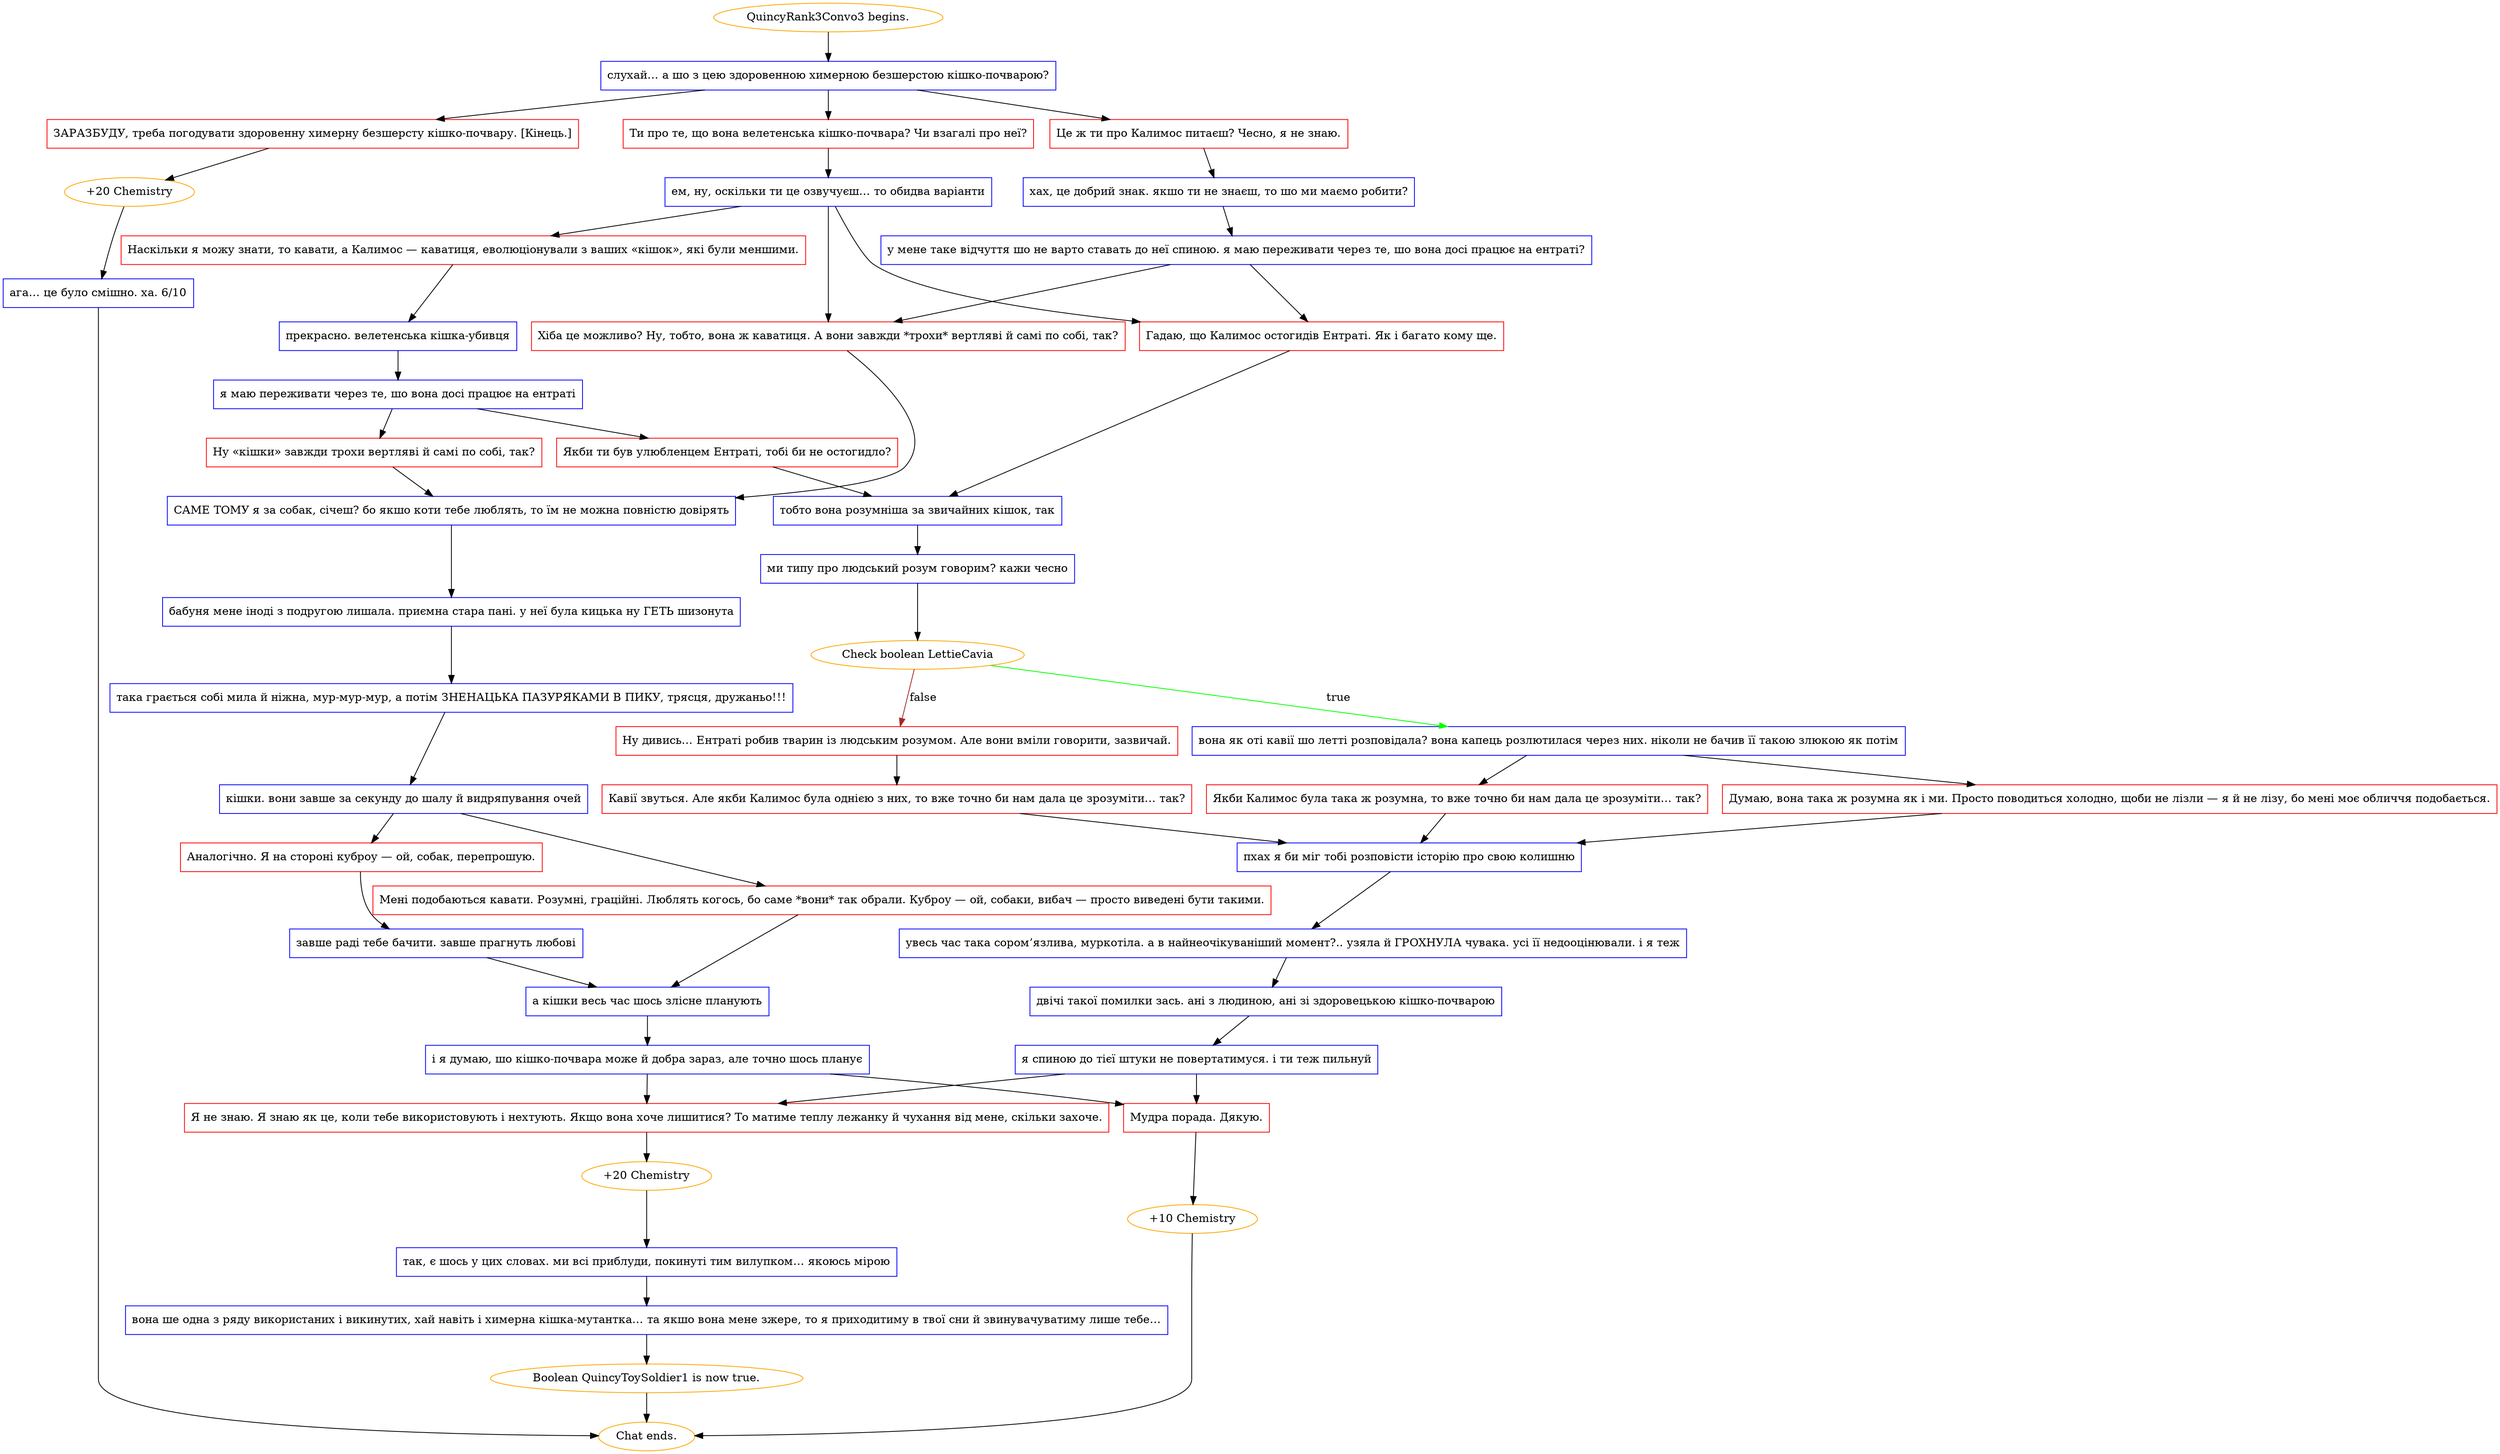 digraph {
	"QuincyRank3Convo3 begins." [color=orange];
		"QuincyRank3Convo3 begins." -> j774306635;
	j774306635 [label="слухай… а шо з цею здоровенною химерною безшерстою кішко-почварою?",shape=box,color=blue];
		j774306635 -> j3575339109;
		j774306635 -> j3807442232;
		j774306635 -> j4137124869;
	j3575339109 [label="Це ж ти про Калимос питаєш? Чесно, я не знаю.",shape=box,color=red];
		j3575339109 -> j3078752791;
	j3807442232 [label="Ти про те, що вона велетенська кішко-почвара? Чи взагалі про неї?",shape=box,color=red];
		j3807442232 -> j3984899390;
	j4137124869 [label="ЗАРАЗБУДУ, треба погодувати здоровенну химерну безшерсту кішко-почвару. [Кінець.]",shape=box,color=red];
		j4137124869 -> j3227840739;
	j3078752791 [label="хах, це добрий знак. якшо ти не знаєш, то шо ми маємо робити?",shape=box,color=blue];
		j3078752791 -> j3224535483;
	j3984899390 [label="ем, ну, оскільки ти це озвучуєш… то обидва варіанти",shape=box,color=blue];
		j3984899390 -> j3042463286;
		j3984899390 -> j3702082473;
		j3984899390 -> j3720168810;
	j3227840739 [label="+20 Chemistry",color=orange];
		j3227840739 -> j3543869953;
	j3224535483 [label="у мене таке відчуття шо не варто ставать до неї спиною. я маю переживати через те, шо вона досі працює на ентраті?",shape=box,color=blue];
		j3224535483 -> j3720168810;
		j3224535483 -> j3702082473;
	j3042463286 [label="Наскільки я можу знати, то кавати, а Калимос — каватиця, еволюціонували з ваших «кішок», які були меншими.",shape=box,color=red];
		j3042463286 -> j915293965;
	j3702082473 [label="Гадаю, що Калимос остогидів Ентраті. Як і багато кому ще.",shape=box,color=red];
		j3702082473 -> j4081174077;
	j3720168810 [label="Хіба це можливо? Ну, тобто, вона ж каватиця. А вони завжди *трохи* вертляві й самі по собі, так?",shape=box,color=red];
		j3720168810 -> j1466034563;
	j3543869953 [label="ага… це було смішно. ха. 6/10",shape=box,color=blue];
		j3543869953 -> "Chat ends.";
	j915293965 [label="прекрасно. велетенська кішка-убивця",shape=box,color=blue];
		j915293965 -> j1128721788;
	j4081174077 [label="тобто вона розумніша за звичайних кішок, так",shape=box,color=blue];
		j4081174077 -> j3710881957;
	j1466034563 [label="САМЕ ТОМУ я за собак, січеш? бо якшо коти тебе люблять, то їм не можна повністю довірять",shape=box,color=blue];
		j1466034563 -> j2719603817;
	"Chat ends." [color=orange];
	j1128721788 [label="я маю переживати через те, шо вона досі працює на ентраті",shape=box,color=blue];
		j1128721788 -> j841693060;
		j1128721788 -> j1002657761;
	j3710881957 [label="ми типу про людський розум говорим? кажи чесно",shape=box,color=blue];
		j3710881957 -> j86583382;
	j2719603817 [label="бабуня мене іноді з подругою лишала. приємна стара пані. у неї була кицька ну ГЕТЬ шизонута",shape=box,color=blue];
		j2719603817 -> j234065251;
	j841693060 [label="Ну «кішки» завжди трохи вертляві й самі по собі, так?",shape=box,color=red];
		j841693060 -> j1466034563;
	j1002657761 [label="Якби ти був улюбленцем Ентраті, тобі би не остогидло?",shape=box,color=red];
		j1002657761 -> j4081174077;
	j86583382 [label="Check boolean LettieCavia",color=orange];
		j86583382 -> j3977402853 [label=true,color=green];
		j86583382 -> j3460826639 [label=false,color=brown];
	j234065251 [label="така грається собі мила й ніжна, мур-мур-мур, а потім ЗНЕНАЦЬКА ПАЗУРЯКАМИ В ПИКУ, трясця, дружаньо!!!",shape=box,color=blue];
		j234065251 -> j4270043970;
	j3977402853 [label="вона як оті кавії шо летті розповідала? вона капець розлютилася через них. ніколи не бачив її такою злюкою як потім",shape=box,color=blue];
		j3977402853 -> j4284217865;
		j3977402853 -> j1992926262;
	j3460826639 [label="Ну дивись… Ентраті робив тварин із людським розумом. Але вони вміли говорити, зазвичай.",shape=box,color=red];
		j3460826639 -> j2627668437;
	j4270043970 [label="кішки. вони завше за секунду до шалу й видряпування очей",shape=box,color=blue];
		j4270043970 -> j3870376978;
		j4270043970 -> j672082236;
	j4284217865 [label="Думаю, вона така ж розумна як і ми. Просто поводиться холодно, щоби не лізли — я й не лізу, бо мені моє обличчя подобається.",shape=box,color=red];
		j4284217865 -> j1931752029;
	j1992926262 [label="Якби Калимос була така ж розумна, то вже точно би нам дала це зрозуміти… так?",shape=box,color=red];
		j1992926262 -> j1931752029;
	j2627668437 [label="Кавії звуться. Але якби Калимос була однією з них, то вже точно би нам дала це зрозуміти… так?",shape=box,color=red];
		j2627668437 -> j1931752029;
	j3870376978 [label="Мені подобаються кавати. Розумні, граційні. Люблять когось, бо саме *вони* так обрали. Куброу — ой, собаки, вибач — просто виведені бути такими.",shape=box,color=red];
		j3870376978 -> j682231159;
	j672082236 [label="Аналогічно. Я на стороні куброу — ой, собак, перепрошую.",shape=box,color=red];
		j672082236 -> j4072125093;
	j1931752029 [label="пхах я би міг тобі розповісти історію про свою колишню",shape=box,color=blue];
		j1931752029 -> j826918253;
	j682231159 [label="а кішки весь час шось злісне планують",shape=box,color=blue];
		j682231159 -> j2555366285;
	j4072125093 [label="завше раді тебе бачити. завше прагнуть любові",shape=box,color=blue];
		j4072125093 -> j682231159;
	j826918253 [label="увесь час така сором’язлива, муркотіла. а в найнеочікуваніший момент?.. узяла й ГРОХНУЛА чувака. усі її недооцінювали. і я теж",shape=box,color=blue];
		j826918253 -> j3502054971;
	j2555366285 [label="і я думаю, шо кішко-почвара може й добра зараз, але точно шось планує",shape=box,color=blue];
		j2555366285 -> j2198711422;
		j2555366285 -> j2772747130;
	j3502054971 [label="двічі такої помилки зась. ані з людиною, ані зі здоровецькою кішко-почварою",shape=box,color=blue];
		j3502054971 -> j3211732399;
	j2198711422 [label="Я не знаю. Я знаю як це, коли тебе використовують і нехтують. Якщо вона хоче лишитися? То матиме теплу лежанку й чухання від мене, скільки захоче.",shape=box,color=red];
		j2198711422 -> j2342090480;
	j2772747130 [label="Мудра порада. Дякую.",shape=box,color=red];
		j2772747130 -> j1933300832;
	j3211732399 [label="я спиною до тієї штуки не повертатимуся. і ти теж пильнуй",shape=box,color=blue];
		j3211732399 -> j2198711422;
		j3211732399 -> j2772747130;
	j2342090480 [label="+20 Chemistry",color=orange];
		j2342090480 -> j4061150602;
	j1933300832 [label="+10 Chemistry",color=orange];
		j1933300832 -> "Chat ends.";
	j4061150602 [label="так, є шось у цих словах. ми всі приблуди, покинуті тим вилупком… якоюсь мірою",shape=box,color=blue];
		j4061150602 -> j3924243305;
	j3924243305 [label="вона ше одна з ряду використаних і викинутих, хай навіть і химерна кішка-мутантка… та якшо вона мене зжере, то я приходитиму в твої сни й звинувачуватиму лише тебе…",shape=box,color=blue];
		j3924243305 -> j1556831990;
	j1556831990 [label="Boolean QuincyToySoldier1 is now true.",color=orange];
		j1556831990 -> "Chat ends.";
}